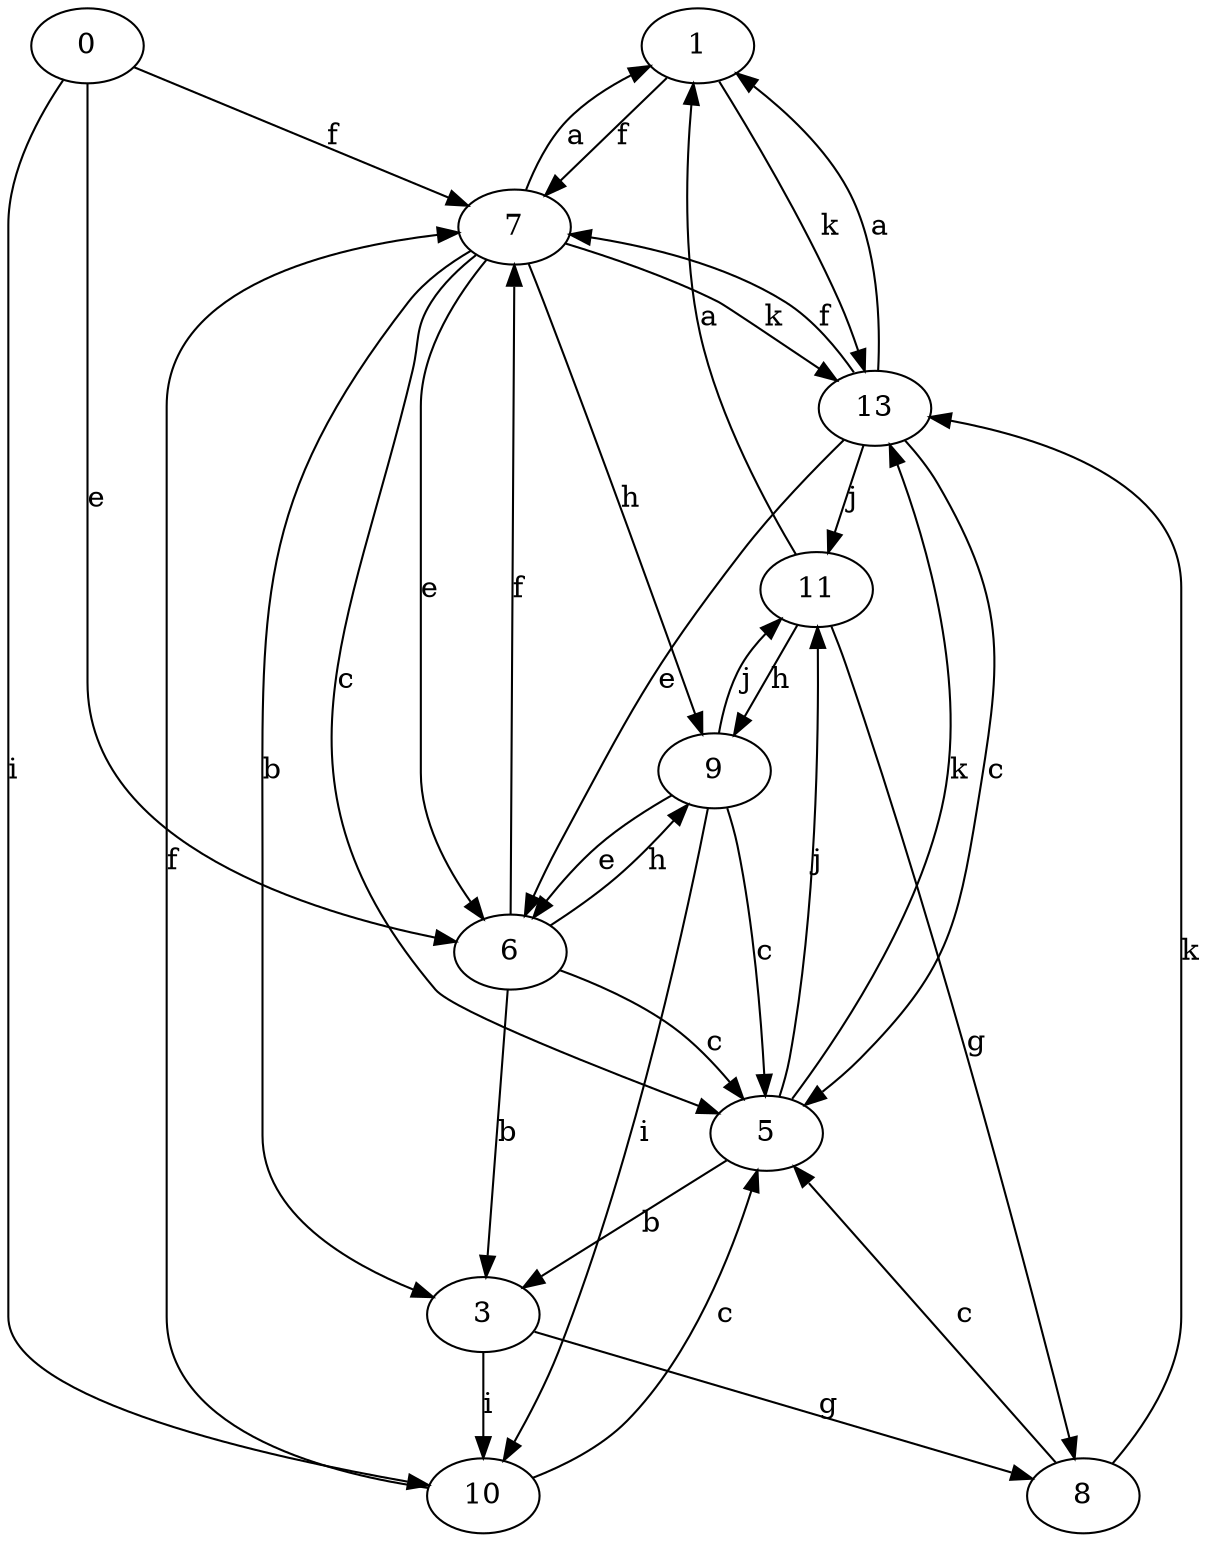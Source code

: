 strict digraph  {
1;
3;
5;
6;
0;
7;
8;
9;
10;
11;
13;
1 -> 7  [label=f];
1 -> 13  [label=k];
3 -> 8  [label=g];
3 -> 10  [label=i];
5 -> 3  [label=b];
5 -> 11  [label=j];
5 -> 13  [label=k];
6 -> 3  [label=b];
6 -> 5  [label=c];
6 -> 7  [label=f];
6 -> 9  [label=h];
0 -> 6  [label=e];
0 -> 7  [label=f];
0 -> 10  [label=i];
7 -> 1  [label=a];
7 -> 3  [label=b];
7 -> 5  [label=c];
7 -> 6  [label=e];
7 -> 9  [label=h];
7 -> 13  [label=k];
8 -> 5  [label=c];
8 -> 13  [label=k];
9 -> 5  [label=c];
9 -> 6  [label=e];
9 -> 10  [label=i];
9 -> 11  [label=j];
10 -> 5  [label=c];
10 -> 7  [label=f];
11 -> 1  [label=a];
11 -> 8  [label=g];
11 -> 9  [label=h];
13 -> 1  [label=a];
13 -> 5  [label=c];
13 -> 6  [label=e];
13 -> 7  [label=f];
13 -> 11  [label=j];
}
